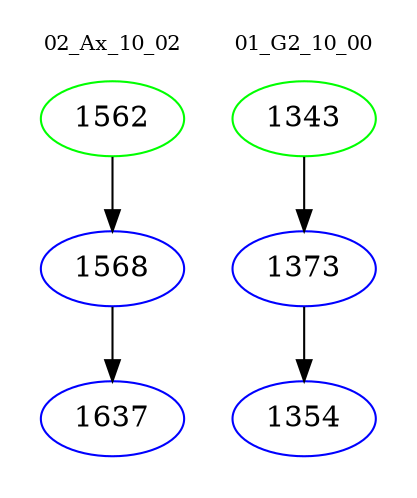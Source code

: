 digraph{
subgraph cluster_0 {
color = white
label = "02_Ax_10_02";
fontsize=10;
T0_1562 [label="1562", color="green"]
T0_1562 -> T0_1568 [color="black"]
T0_1568 [label="1568", color="blue"]
T0_1568 -> T0_1637 [color="black"]
T0_1637 [label="1637", color="blue"]
}
subgraph cluster_1 {
color = white
label = "01_G2_10_00";
fontsize=10;
T1_1343 [label="1343", color="green"]
T1_1343 -> T1_1373 [color="black"]
T1_1373 [label="1373", color="blue"]
T1_1373 -> T1_1354 [color="black"]
T1_1354 [label="1354", color="blue"]
}
}
